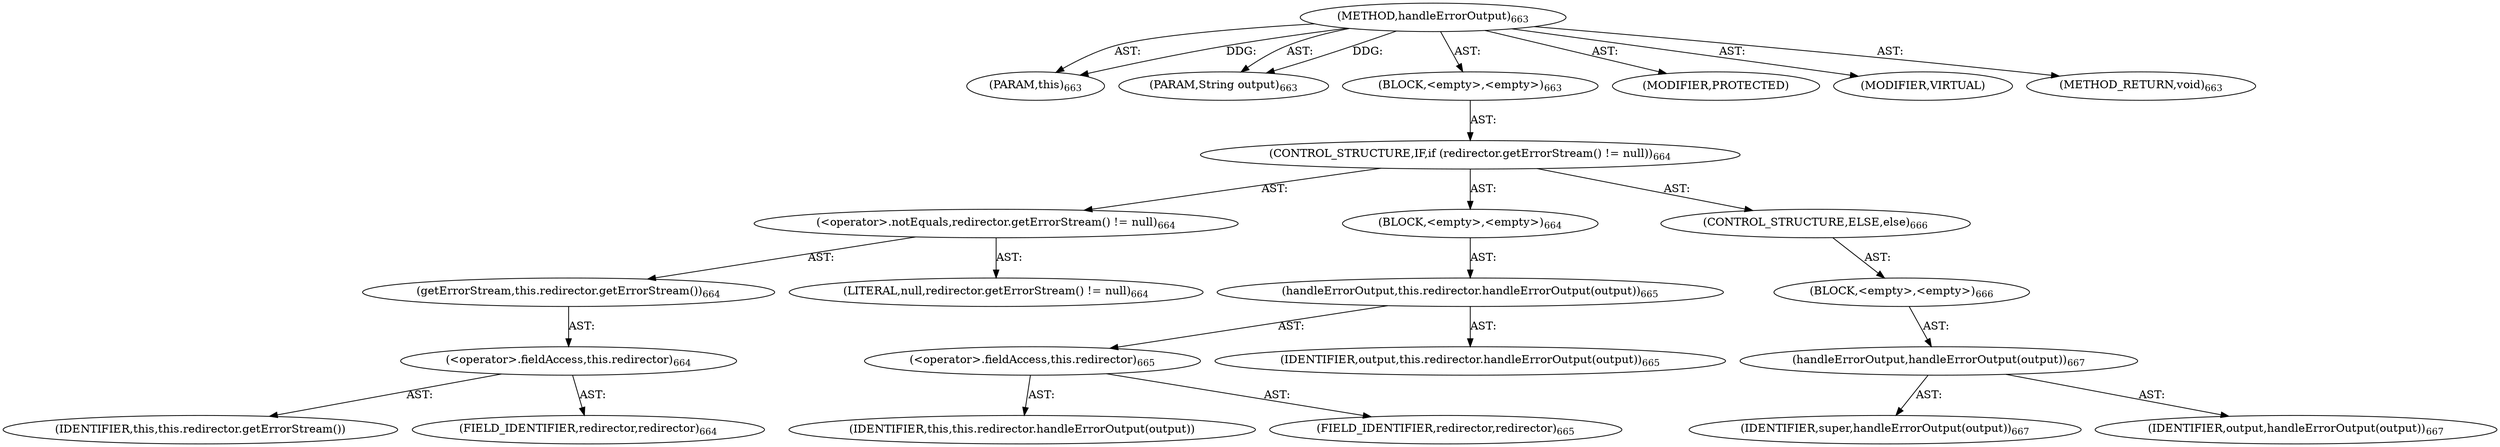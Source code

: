 digraph "handleErrorOutput" {  
"111669149735" [label = <(METHOD,handleErrorOutput)<SUB>663</SUB>> ]
"115964117070" [label = <(PARAM,this)<SUB>663</SUB>> ]
"115964117071" [label = <(PARAM,String output)<SUB>663</SUB>> ]
"25769803866" [label = <(BLOCK,&lt;empty&gt;,&lt;empty&gt;)<SUB>663</SUB>> ]
"47244640298" [label = <(CONTROL_STRUCTURE,IF,if (redirector.getErrorStream() != null))<SUB>664</SUB>> ]
"30064771381" [label = <(&lt;operator&gt;.notEquals,redirector.getErrorStream() != null)<SUB>664</SUB>> ]
"30064771382" [label = <(getErrorStream,this.redirector.getErrorStream())<SUB>664</SUB>> ]
"30064771383" [label = <(&lt;operator&gt;.fieldAccess,this.redirector)<SUB>664</SUB>> ]
"68719476972" [label = <(IDENTIFIER,this,this.redirector.getErrorStream())> ]
"55834574954" [label = <(FIELD_IDENTIFIER,redirector,redirector)<SUB>664</SUB>> ]
"90194313283" [label = <(LITERAL,null,redirector.getErrorStream() != null)<SUB>664</SUB>> ]
"25769803867" [label = <(BLOCK,&lt;empty&gt;,&lt;empty&gt;)<SUB>664</SUB>> ]
"30064771384" [label = <(handleErrorOutput,this.redirector.handleErrorOutput(output))<SUB>665</SUB>> ]
"30064771385" [label = <(&lt;operator&gt;.fieldAccess,this.redirector)<SUB>665</SUB>> ]
"68719476973" [label = <(IDENTIFIER,this,this.redirector.handleErrorOutput(output))> ]
"55834574955" [label = <(FIELD_IDENTIFIER,redirector,redirector)<SUB>665</SUB>> ]
"68719476974" [label = <(IDENTIFIER,output,this.redirector.handleErrorOutput(output))<SUB>665</SUB>> ]
"47244640299" [label = <(CONTROL_STRUCTURE,ELSE,else)<SUB>666</SUB>> ]
"25769803868" [label = <(BLOCK,&lt;empty&gt;,&lt;empty&gt;)<SUB>666</SUB>> ]
"30064771386" [label = <(handleErrorOutput,handleErrorOutput(output))<SUB>667</SUB>> ]
"68719476975" [label = <(IDENTIFIER,super,handleErrorOutput(output))<SUB>667</SUB>> ]
"68719476976" [label = <(IDENTIFIER,output,handleErrorOutput(output))<SUB>667</SUB>> ]
"133143986267" [label = <(MODIFIER,PROTECTED)> ]
"133143986268" [label = <(MODIFIER,VIRTUAL)> ]
"128849018919" [label = <(METHOD_RETURN,void)<SUB>663</SUB>> ]
  "111669149735" -> "115964117070"  [ label = "AST: "] 
  "111669149735" -> "115964117071"  [ label = "AST: "] 
  "111669149735" -> "25769803866"  [ label = "AST: "] 
  "111669149735" -> "133143986267"  [ label = "AST: "] 
  "111669149735" -> "133143986268"  [ label = "AST: "] 
  "111669149735" -> "128849018919"  [ label = "AST: "] 
  "25769803866" -> "47244640298"  [ label = "AST: "] 
  "47244640298" -> "30064771381"  [ label = "AST: "] 
  "47244640298" -> "25769803867"  [ label = "AST: "] 
  "47244640298" -> "47244640299"  [ label = "AST: "] 
  "30064771381" -> "30064771382"  [ label = "AST: "] 
  "30064771381" -> "90194313283"  [ label = "AST: "] 
  "30064771382" -> "30064771383"  [ label = "AST: "] 
  "30064771383" -> "68719476972"  [ label = "AST: "] 
  "30064771383" -> "55834574954"  [ label = "AST: "] 
  "25769803867" -> "30064771384"  [ label = "AST: "] 
  "30064771384" -> "30064771385"  [ label = "AST: "] 
  "30064771384" -> "68719476974"  [ label = "AST: "] 
  "30064771385" -> "68719476973"  [ label = "AST: "] 
  "30064771385" -> "55834574955"  [ label = "AST: "] 
  "47244640299" -> "25769803868"  [ label = "AST: "] 
  "25769803868" -> "30064771386"  [ label = "AST: "] 
  "30064771386" -> "68719476975"  [ label = "AST: "] 
  "30064771386" -> "68719476976"  [ label = "AST: "] 
  "111669149735" -> "115964117070"  [ label = "DDG: "] 
  "111669149735" -> "115964117071"  [ label = "DDG: "] 
}
